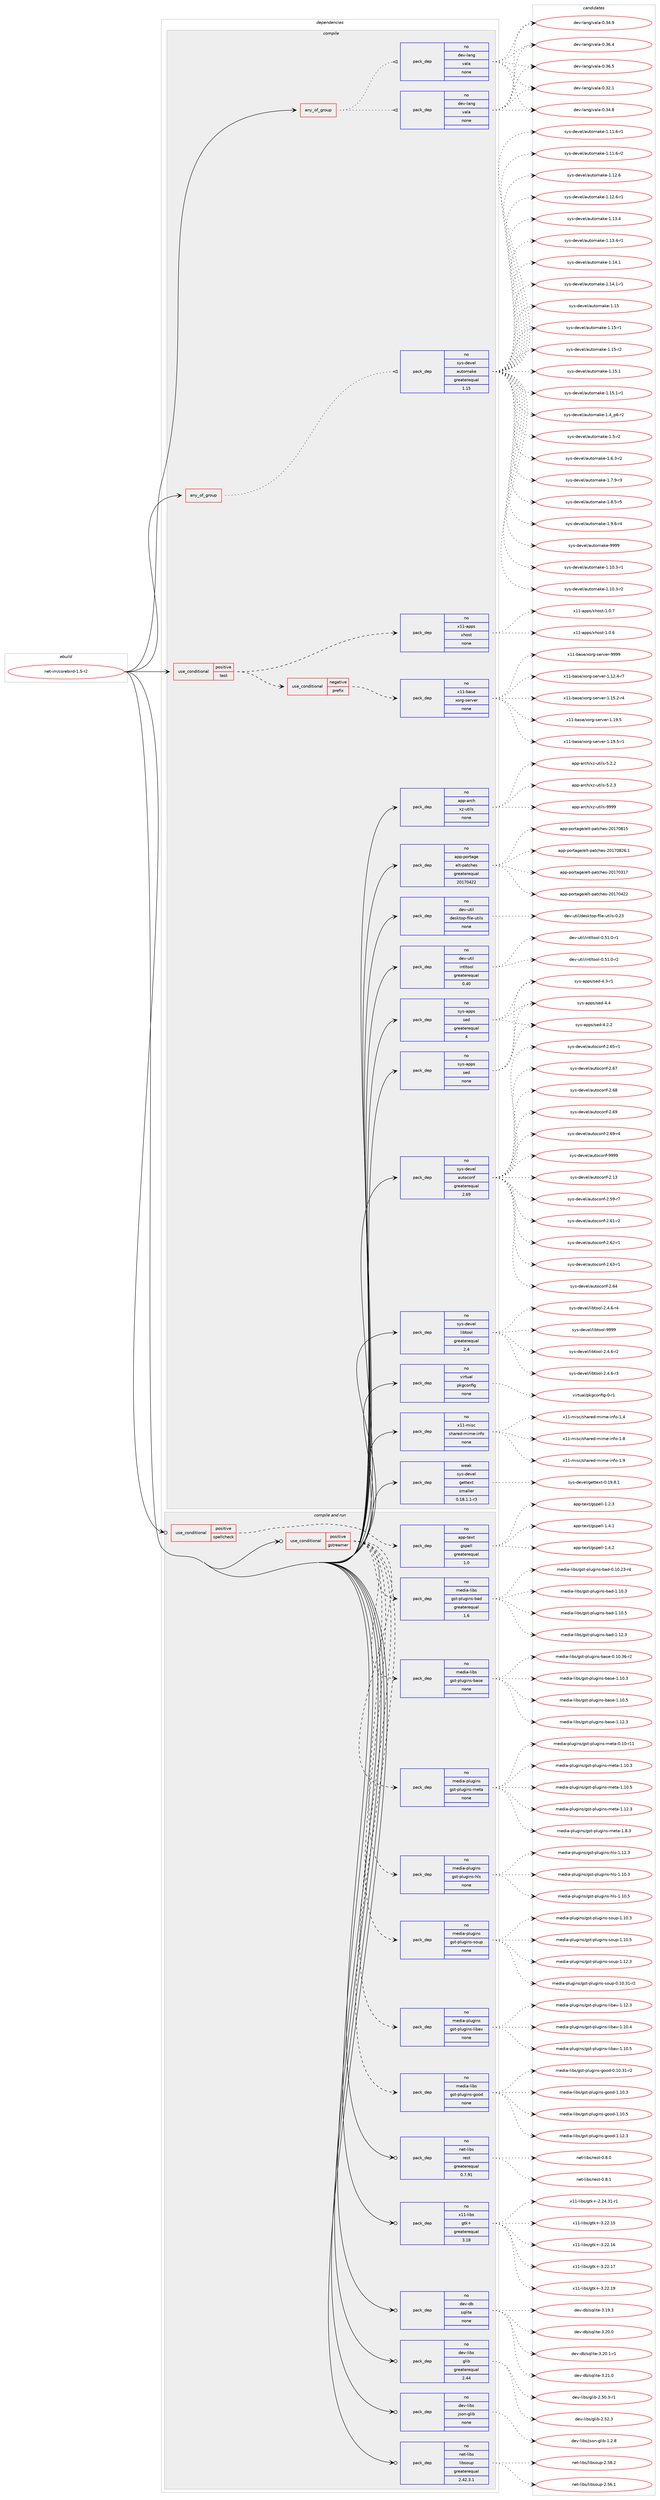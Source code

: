 digraph prolog {

# *************
# Graph options
# *************

newrank=true;
concentrate=true;
compound=true;
graph [rankdir=LR,fontname=Helvetica,fontsize=10,ranksep=1.5];#, ranksep=2.5, nodesep=0.2];
edge  [arrowhead=vee];
node  [fontname=Helvetica,fontsize=10];

# **********
# The ebuild
# **********

subgraph cluster_leftcol {
color=gray;
rank=same;
label=<<i>ebuild</i>>;
id [label="net-im/corebird-1.5-r2", color=red, width=4, href="../net-im/corebird-1.5-r2.svg"];
}

# ****************
# The dependencies
# ****************

subgraph cluster_midcol {
color=gray;
label=<<i>dependencies</i>>;
subgraph cluster_compile {
fillcolor="#eeeeee";
style=filled;
label=<<i>compile</i>>;
subgraph any6647 {
dependency411802 [label=<<TABLE BORDER="0" CELLBORDER="1" CELLSPACING="0" CELLPADDING="4"><TR><TD CELLPADDING="10">any_of_group</TD></TR></TABLE>>, shape=none, color=red];subgraph pack303060 {
dependency411803 [label=<<TABLE BORDER="0" CELLBORDER="1" CELLSPACING="0" CELLPADDING="4" WIDTH="220"><TR><TD ROWSPAN="6" CELLPADDING="30">pack_dep</TD></TR><TR><TD WIDTH="110">no</TD></TR><TR><TD>dev-lang</TD></TR><TR><TD>vala</TD></TR><TR><TD>none</TD></TR><TR><TD></TD></TR></TABLE>>, shape=none, color=blue];
}
dependency411802:e -> dependency411803:w [weight=20,style="dotted",arrowhead="oinv"];
subgraph pack303061 {
dependency411804 [label=<<TABLE BORDER="0" CELLBORDER="1" CELLSPACING="0" CELLPADDING="4" WIDTH="220"><TR><TD ROWSPAN="6" CELLPADDING="30">pack_dep</TD></TR><TR><TD WIDTH="110">no</TD></TR><TR><TD>dev-lang</TD></TR><TR><TD>vala</TD></TR><TR><TD>none</TD></TR><TR><TD></TD></TR></TABLE>>, shape=none, color=blue];
}
dependency411802:e -> dependency411804:w [weight=20,style="dotted",arrowhead="oinv"];
}
id:e -> dependency411802:w [weight=20,style="solid",arrowhead="vee"];
subgraph any6648 {
dependency411805 [label=<<TABLE BORDER="0" CELLBORDER="1" CELLSPACING="0" CELLPADDING="4"><TR><TD CELLPADDING="10">any_of_group</TD></TR></TABLE>>, shape=none, color=red];subgraph pack303062 {
dependency411806 [label=<<TABLE BORDER="0" CELLBORDER="1" CELLSPACING="0" CELLPADDING="4" WIDTH="220"><TR><TD ROWSPAN="6" CELLPADDING="30">pack_dep</TD></TR><TR><TD WIDTH="110">no</TD></TR><TR><TD>sys-devel</TD></TR><TR><TD>automake</TD></TR><TR><TD>greaterequal</TD></TR><TR><TD>1.15</TD></TR></TABLE>>, shape=none, color=blue];
}
dependency411805:e -> dependency411806:w [weight=20,style="dotted",arrowhead="oinv"];
}
id:e -> dependency411805:w [weight=20,style="solid",arrowhead="vee"];
subgraph cond101907 {
dependency411807 [label=<<TABLE BORDER="0" CELLBORDER="1" CELLSPACING="0" CELLPADDING="4"><TR><TD ROWSPAN="3" CELLPADDING="10">use_conditional</TD></TR><TR><TD>positive</TD></TR><TR><TD>test</TD></TR></TABLE>>, shape=none, color=red];
subgraph cond101908 {
dependency411808 [label=<<TABLE BORDER="0" CELLBORDER="1" CELLSPACING="0" CELLPADDING="4"><TR><TD ROWSPAN="3" CELLPADDING="10">use_conditional</TD></TR><TR><TD>negative</TD></TR><TR><TD>prefix</TD></TR></TABLE>>, shape=none, color=red];
subgraph pack303063 {
dependency411809 [label=<<TABLE BORDER="0" CELLBORDER="1" CELLSPACING="0" CELLPADDING="4" WIDTH="220"><TR><TD ROWSPAN="6" CELLPADDING="30">pack_dep</TD></TR><TR><TD WIDTH="110">no</TD></TR><TR><TD>x11-base</TD></TR><TR><TD>xorg-server</TD></TR><TR><TD>none</TD></TR><TR><TD></TD></TR></TABLE>>, shape=none, color=blue];
}
dependency411808:e -> dependency411809:w [weight=20,style="dashed",arrowhead="vee"];
}
dependency411807:e -> dependency411808:w [weight=20,style="dashed",arrowhead="vee"];
subgraph pack303064 {
dependency411810 [label=<<TABLE BORDER="0" CELLBORDER="1" CELLSPACING="0" CELLPADDING="4" WIDTH="220"><TR><TD ROWSPAN="6" CELLPADDING="30">pack_dep</TD></TR><TR><TD WIDTH="110">no</TD></TR><TR><TD>x11-apps</TD></TR><TR><TD>xhost</TD></TR><TR><TD>none</TD></TR><TR><TD></TD></TR></TABLE>>, shape=none, color=blue];
}
dependency411807:e -> dependency411810:w [weight=20,style="dashed",arrowhead="vee"];
}
id:e -> dependency411807:w [weight=20,style="solid",arrowhead="vee"];
subgraph pack303065 {
dependency411811 [label=<<TABLE BORDER="0" CELLBORDER="1" CELLSPACING="0" CELLPADDING="4" WIDTH="220"><TR><TD ROWSPAN="6" CELLPADDING="30">pack_dep</TD></TR><TR><TD WIDTH="110">no</TD></TR><TR><TD>app-arch</TD></TR><TR><TD>xz-utils</TD></TR><TR><TD>none</TD></TR><TR><TD></TD></TR></TABLE>>, shape=none, color=blue];
}
id:e -> dependency411811:w [weight=20,style="solid",arrowhead="vee"];
subgraph pack303066 {
dependency411812 [label=<<TABLE BORDER="0" CELLBORDER="1" CELLSPACING="0" CELLPADDING="4" WIDTH="220"><TR><TD ROWSPAN="6" CELLPADDING="30">pack_dep</TD></TR><TR><TD WIDTH="110">no</TD></TR><TR><TD>app-portage</TD></TR><TR><TD>elt-patches</TD></TR><TR><TD>greaterequal</TD></TR><TR><TD>20170422</TD></TR></TABLE>>, shape=none, color=blue];
}
id:e -> dependency411812:w [weight=20,style="solid",arrowhead="vee"];
subgraph pack303067 {
dependency411813 [label=<<TABLE BORDER="0" CELLBORDER="1" CELLSPACING="0" CELLPADDING="4" WIDTH="220"><TR><TD ROWSPAN="6" CELLPADDING="30">pack_dep</TD></TR><TR><TD WIDTH="110">no</TD></TR><TR><TD>dev-util</TD></TR><TR><TD>desktop-file-utils</TD></TR><TR><TD>none</TD></TR><TR><TD></TD></TR></TABLE>>, shape=none, color=blue];
}
id:e -> dependency411813:w [weight=20,style="solid",arrowhead="vee"];
subgraph pack303068 {
dependency411814 [label=<<TABLE BORDER="0" CELLBORDER="1" CELLSPACING="0" CELLPADDING="4" WIDTH="220"><TR><TD ROWSPAN="6" CELLPADDING="30">pack_dep</TD></TR><TR><TD WIDTH="110">no</TD></TR><TR><TD>dev-util</TD></TR><TR><TD>intltool</TD></TR><TR><TD>greaterequal</TD></TR><TR><TD>0.40</TD></TR></TABLE>>, shape=none, color=blue];
}
id:e -> dependency411814:w [weight=20,style="solid",arrowhead="vee"];
subgraph pack303069 {
dependency411815 [label=<<TABLE BORDER="0" CELLBORDER="1" CELLSPACING="0" CELLPADDING="4" WIDTH="220"><TR><TD ROWSPAN="6" CELLPADDING="30">pack_dep</TD></TR><TR><TD WIDTH="110">no</TD></TR><TR><TD>sys-apps</TD></TR><TR><TD>sed</TD></TR><TR><TD>greaterequal</TD></TR><TR><TD>4</TD></TR></TABLE>>, shape=none, color=blue];
}
id:e -> dependency411815:w [weight=20,style="solid",arrowhead="vee"];
subgraph pack303070 {
dependency411816 [label=<<TABLE BORDER="0" CELLBORDER="1" CELLSPACING="0" CELLPADDING="4" WIDTH="220"><TR><TD ROWSPAN="6" CELLPADDING="30">pack_dep</TD></TR><TR><TD WIDTH="110">no</TD></TR><TR><TD>sys-apps</TD></TR><TR><TD>sed</TD></TR><TR><TD>none</TD></TR><TR><TD></TD></TR></TABLE>>, shape=none, color=blue];
}
id:e -> dependency411816:w [weight=20,style="solid",arrowhead="vee"];
subgraph pack303071 {
dependency411817 [label=<<TABLE BORDER="0" CELLBORDER="1" CELLSPACING="0" CELLPADDING="4" WIDTH="220"><TR><TD ROWSPAN="6" CELLPADDING="30">pack_dep</TD></TR><TR><TD WIDTH="110">no</TD></TR><TR><TD>sys-devel</TD></TR><TR><TD>autoconf</TD></TR><TR><TD>greaterequal</TD></TR><TR><TD>2.69</TD></TR></TABLE>>, shape=none, color=blue];
}
id:e -> dependency411817:w [weight=20,style="solid",arrowhead="vee"];
subgraph pack303072 {
dependency411818 [label=<<TABLE BORDER="0" CELLBORDER="1" CELLSPACING="0" CELLPADDING="4" WIDTH="220"><TR><TD ROWSPAN="6" CELLPADDING="30">pack_dep</TD></TR><TR><TD WIDTH="110">no</TD></TR><TR><TD>sys-devel</TD></TR><TR><TD>libtool</TD></TR><TR><TD>greaterequal</TD></TR><TR><TD>2.4</TD></TR></TABLE>>, shape=none, color=blue];
}
id:e -> dependency411818:w [weight=20,style="solid",arrowhead="vee"];
subgraph pack303073 {
dependency411819 [label=<<TABLE BORDER="0" CELLBORDER="1" CELLSPACING="0" CELLPADDING="4" WIDTH="220"><TR><TD ROWSPAN="6" CELLPADDING="30">pack_dep</TD></TR><TR><TD WIDTH="110">no</TD></TR><TR><TD>virtual</TD></TR><TR><TD>pkgconfig</TD></TR><TR><TD>none</TD></TR><TR><TD></TD></TR></TABLE>>, shape=none, color=blue];
}
id:e -> dependency411819:w [weight=20,style="solid",arrowhead="vee"];
subgraph pack303074 {
dependency411820 [label=<<TABLE BORDER="0" CELLBORDER="1" CELLSPACING="0" CELLPADDING="4" WIDTH="220"><TR><TD ROWSPAN="6" CELLPADDING="30">pack_dep</TD></TR><TR><TD WIDTH="110">no</TD></TR><TR><TD>x11-misc</TD></TR><TR><TD>shared-mime-info</TD></TR><TR><TD>none</TD></TR><TR><TD></TD></TR></TABLE>>, shape=none, color=blue];
}
id:e -> dependency411820:w [weight=20,style="solid",arrowhead="vee"];
subgraph pack303075 {
dependency411821 [label=<<TABLE BORDER="0" CELLBORDER="1" CELLSPACING="0" CELLPADDING="4" WIDTH="220"><TR><TD ROWSPAN="6" CELLPADDING="30">pack_dep</TD></TR><TR><TD WIDTH="110">weak</TD></TR><TR><TD>sys-devel</TD></TR><TR><TD>gettext</TD></TR><TR><TD>smaller</TD></TR><TR><TD>0.18.1.1-r3</TD></TR></TABLE>>, shape=none, color=blue];
}
id:e -> dependency411821:w [weight=20,style="solid",arrowhead="vee"];
}
subgraph cluster_compileandrun {
fillcolor="#eeeeee";
style=filled;
label=<<i>compile and run</i>>;
subgraph cond101909 {
dependency411822 [label=<<TABLE BORDER="0" CELLBORDER="1" CELLSPACING="0" CELLPADDING="4"><TR><TD ROWSPAN="3" CELLPADDING="10">use_conditional</TD></TR><TR><TD>positive</TD></TR><TR><TD>gstreamer</TD></TR></TABLE>>, shape=none, color=red];
subgraph pack303076 {
dependency411823 [label=<<TABLE BORDER="0" CELLBORDER="1" CELLSPACING="0" CELLPADDING="4" WIDTH="220"><TR><TD ROWSPAN="6" CELLPADDING="30">pack_dep</TD></TR><TR><TD WIDTH="110">no</TD></TR><TR><TD>media-plugins</TD></TR><TR><TD>gst-plugins-meta</TD></TR><TR><TD>none</TD></TR><TR><TD></TD></TR></TABLE>>, shape=none, color=blue];
}
dependency411822:e -> dependency411823:w [weight=20,style="dashed",arrowhead="vee"];
subgraph pack303077 {
dependency411824 [label=<<TABLE BORDER="0" CELLBORDER="1" CELLSPACING="0" CELLPADDING="4" WIDTH="220"><TR><TD ROWSPAN="6" CELLPADDING="30">pack_dep</TD></TR><TR><TD WIDTH="110">no</TD></TR><TR><TD>media-libs</TD></TR><TR><TD>gst-plugins-base</TD></TR><TR><TD>none</TD></TR><TR><TD></TD></TR></TABLE>>, shape=none, color=blue];
}
dependency411822:e -> dependency411824:w [weight=20,style="dashed",arrowhead="vee"];
subgraph pack303078 {
dependency411825 [label=<<TABLE BORDER="0" CELLBORDER="1" CELLSPACING="0" CELLPADDING="4" WIDTH="220"><TR><TD ROWSPAN="6" CELLPADDING="30">pack_dep</TD></TR><TR><TD WIDTH="110">no</TD></TR><TR><TD>media-libs</TD></TR><TR><TD>gst-plugins-bad</TD></TR><TR><TD>greaterequal</TD></TR><TR><TD>1.6</TD></TR></TABLE>>, shape=none, color=blue];
}
dependency411822:e -> dependency411825:w [weight=20,style="dashed",arrowhead="vee"];
subgraph pack303079 {
dependency411826 [label=<<TABLE BORDER="0" CELLBORDER="1" CELLSPACING="0" CELLPADDING="4" WIDTH="220"><TR><TD ROWSPAN="6" CELLPADDING="30">pack_dep</TD></TR><TR><TD WIDTH="110">no</TD></TR><TR><TD>media-libs</TD></TR><TR><TD>gst-plugins-good</TD></TR><TR><TD>none</TD></TR><TR><TD></TD></TR></TABLE>>, shape=none, color=blue];
}
dependency411822:e -> dependency411826:w [weight=20,style="dashed",arrowhead="vee"];
subgraph pack303080 {
dependency411827 [label=<<TABLE BORDER="0" CELLBORDER="1" CELLSPACING="0" CELLPADDING="4" WIDTH="220"><TR><TD ROWSPAN="6" CELLPADDING="30">pack_dep</TD></TR><TR><TD WIDTH="110">no</TD></TR><TR><TD>media-plugins</TD></TR><TR><TD>gst-plugins-libav</TD></TR><TR><TD>none</TD></TR><TR><TD></TD></TR></TABLE>>, shape=none, color=blue];
}
dependency411822:e -> dependency411827:w [weight=20,style="dashed",arrowhead="vee"];
subgraph pack303081 {
dependency411828 [label=<<TABLE BORDER="0" CELLBORDER="1" CELLSPACING="0" CELLPADDING="4" WIDTH="220"><TR><TD ROWSPAN="6" CELLPADDING="30">pack_dep</TD></TR><TR><TD WIDTH="110">no</TD></TR><TR><TD>media-plugins</TD></TR><TR><TD>gst-plugins-soup</TD></TR><TR><TD>none</TD></TR><TR><TD></TD></TR></TABLE>>, shape=none, color=blue];
}
dependency411822:e -> dependency411828:w [weight=20,style="dashed",arrowhead="vee"];
subgraph pack303082 {
dependency411829 [label=<<TABLE BORDER="0" CELLBORDER="1" CELLSPACING="0" CELLPADDING="4" WIDTH="220"><TR><TD ROWSPAN="6" CELLPADDING="30">pack_dep</TD></TR><TR><TD WIDTH="110">no</TD></TR><TR><TD>media-plugins</TD></TR><TR><TD>gst-plugins-hls</TD></TR><TR><TD>none</TD></TR><TR><TD></TD></TR></TABLE>>, shape=none, color=blue];
}
dependency411822:e -> dependency411829:w [weight=20,style="dashed",arrowhead="vee"];
}
id:e -> dependency411822:w [weight=20,style="solid",arrowhead="odotvee"];
subgraph cond101910 {
dependency411830 [label=<<TABLE BORDER="0" CELLBORDER="1" CELLSPACING="0" CELLPADDING="4"><TR><TD ROWSPAN="3" CELLPADDING="10">use_conditional</TD></TR><TR><TD>positive</TD></TR><TR><TD>spellcheck</TD></TR></TABLE>>, shape=none, color=red];
subgraph pack303083 {
dependency411831 [label=<<TABLE BORDER="0" CELLBORDER="1" CELLSPACING="0" CELLPADDING="4" WIDTH="220"><TR><TD ROWSPAN="6" CELLPADDING="30">pack_dep</TD></TR><TR><TD WIDTH="110">no</TD></TR><TR><TD>app-text</TD></TR><TR><TD>gspell</TD></TR><TR><TD>greaterequal</TD></TR><TR><TD>1.0</TD></TR></TABLE>>, shape=none, color=blue];
}
dependency411830:e -> dependency411831:w [weight=20,style="dashed",arrowhead="vee"];
}
id:e -> dependency411830:w [weight=20,style="solid",arrowhead="odotvee"];
subgraph pack303084 {
dependency411832 [label=<<TABLE BORDER="0" CELLBORDER="1" CELLSPACING="0" CELLPADDING="4" WIDTH="220"><TR><TD ROWSPAN="6" CELLPADDING="30">pack_dep</TD></TR><TR><TD WIDTH="110">no</TD></TR><TR><TD>dev-db</TD></TR><TR><TD>sqlite</TD></TR><TR><TD>none</TD></TR><TR><TD></TD></TR></TABLE>>, shape=none, color=blue];
}
id:e -> dependency411832:w [weight=20,style="solid",arrowhead="odotvee"];
subgraph pack303085 {
dependency411833 [label=<<TABLE BORDER="0" CELLBORDER="1" CELLSPACING="0" CELLPADDING="4" WIDTH="220"><TR><TD ROWSPAN="6" CELLPADDING="30">pack_dep</TD></TR><TR><TD WIDTH="110">no</TD></TR><TR><TD>dev-libs</TD></TR><TR><TD>glib</TD></TR><TR><TD>greaterequal</TD></TR><TR><TD>2.44</TD></TR></TABLE>>, shape=none, color=blue];
}
id:e -> dependency411833:w [weight=20,style="solid",arrowhead="odotvee"];
subgraph pack303086 {
dependency411834 [label=<<TABLE BORDER="0" CELLBORDER="1" CELLSPACING="0" CELLPADDING="4" WIDTH="220"><TR><TD ROWSPAN="6" CELLPADDING="30">pack_dep</TD></TR><TR><TD WIDTH="110">no</TD></TR><TR><TD>dev-libs</TD></TR><TR><TD>json-glib</TD></TR><TR><TD>none</TD></TR><TR><TD></TD></TR></TABLE>>, shape=none, color=blue];
}
id:e -> dependency411834:w [weight=20,style="solid",arrowhead="odotvee"];
subgraph pack303087 {
dependency411835 [label=<<TABLE BORDER="0" CELLBORDER="1" CELLSPACING="0" CELLPADDING="4" WIDTH="220"><TR><TD ROWSPAN="6" CELLPADDING="30">pack_dep</TD></TR><TR><TD WIDTH="110">no</TD></TR><TR><TD>net-libs</TD></TR><TR><TD>libsoup</TD></TR><TR><TD>greaterequal</TD></TR><TR><TD>2.42.3.1</TD></TR></TABLE>>, shape=none, color=blue];
}
id:e -> dependency411835:w [weight=20,style="solid",arrowhead="odotvee"];
subgraph pack303088 {
dependency411836 [label=<<TABLE BORDER="0" CELLBORDER="1" CELLSPACING="0" CELLPADDING="4" WIDTH="220"><TR><TD ROWSPAN="6" CELLPADDING="30">pack_dep</TD></TR><TR><TD WIDTH="110">no</TD></TR><TR><TD>net-libs</TD></TR><TR><TD>rest</TD></TR><TR><TD>greaterequal</TD></TR><TR><TD>0.7.91</TD></TR></TABLE>>, shape=none, color=blue];
}
id:e -> dependency411836:w [weight=20,style="solid",arrowhead="odotvee"];
subgraph pack303089 {
dependency411837 [label=<<TABLE BORDER="0" CELLBORDER="1" CELLSPACING="0" CELLPADDING="4" WIDTH="220"><TR><TD ROWSPAN="6" CELLPADDING="30">pack_dep</TD></TR><TR><TD WIDTH="110">no</TD></TR><TR><TD>x11-libs</TD></TR><TR><TD>gtk+</TD></TR><TR><TD>greaterequal</TD></TR><TR><TD>3.18</TD></TR></TABLE>>, shape=none, color=blue];
}
id:e -> dependency411837:w [weight=20,style="solid",arrowhead="odotvee"];
}
subgraph cluster_run {
fillcolor="#eeeeee";
style=filled;
label=<<i>run</i>>;
}
}

# **************
# The candidates
# **************

subgraph cluster_choices {
rank=same;
color=gray;
label=<<i>candidates</i>>;

subgraph choice303060 {
color=black;
nodesep=1;
choice100101118451089711010347118971089745484651504649 [label="dev-lang/vala-0.32.1", color=red, width=4,href="../dev-lang/vala-0.32.1.svg"];
choice100101118451089711010347118971089745484651524656 [label="dev-lang/vala-0.34.8", color=red, width=4,href="../dev-lang/vala-0.34.8.svg"];
choice100101118451089711010347118971089745484651524657 [label="dev-lang/vala-0.34.9", color=red, width=4,href="../dev-lang/vala-0.34.9.svg"];
choice100101118451089711010347118971089745484651544652 [label="dev-lang/vala-0.36.4", color=red, width=4,href="../dev-lang/vala-0.36.4.svg"];
choice100101118451089711010347118971089745484651544653 [label="dev-lang/vala-0.36.5", color=red, width=4,href="../dev-lang/vala-0.36.5.svg"];
dependency411803:e -> choice100101118451089711010347118971089745484651504649:w [style=dotted,weight="100"];
dependency411803:e -> choice100101118451089711010347118971089745484651524656:w [style=dotted,weight="100"];
dependency411803:e -> choice100101118451089711010347118971089745484651524657:w [style=dotted,weight="100"];
dependency411803:e -> choice100101118451089711010347118971089745484651544652:w [style=dotted,weight="100"];
dependency411803:e -> choice100101118451089711010347118971089745484651544653:w [style=dotted,weight="100"];
}
subgraph choice303061 {
color=black;
nodesep=1;
choice100101118451089711010347118971089745484651504649 [label="dev-lang/vala-0.32.1", color=red, width=4,href="../dev-lang/vala-0.32.1.svg"];
choice100101118451089711010347118971089745484651524656 [label="dev-lang/vala-0.34.8", color=red, width=4,href="../dev-lang/vala-0.34.8.svg"];
choice100101118451089711010347118971089745484651524657 [label="dev-lang/vala-0.34.9", color=red, width=4,href="../dev-lang/vala-0.34.9.svg"];
choice100101118451089711010347118971089745484651544652 [label="dev-lang/vala-0.36.4", color=red, width=4,href="../dev-lang/vala-0.36.4.svg"];
choice100101118451089711010347118971089745484651544653 [label="dev-lang/vala-0.36.5", color=red, width=4,href="../dev-lang/vala-0.36.5.svg"];
dependency411804:e -> choice100101118451089711010347118971089745484651504649:w [style=dotted,weight="100"];
dependency411804:e -> choice100101118451089711010347118971089745484651524656:w [style=dotted,weight="100"];
dependency411804:e -> choice100101118451089711010347118971089745484651524657:w [style=dotted,weight="100"];
dependency411804:e -> choice100101118451089711010347118971089745484651544652:w [style=dotted,weight="100"];
dependency411804:e -> choice100101118451089711010347118971089745484651544653:w [style=dotted,weight="100"];
}
subgraph choice303062 {
color=black;
nodesep=1;
choice11512111545100101118101108479711711611110997107101454946494846514511449 [label="sys-devel/automake-1.10.3-r1", color=red, width=4,href="../sys-devel/automake-1.10.3-r1.svg"];
choice11512111545100101118101108479711711611110997107101454946494846514511450 [label="sys-devel/automake-1.10.3-r2", color=red, width=4,href="../sys-devel/automake-1.10.3-r2.svg"];
choice11512111545100101118101108479711711611110997107101454946494946544511449 [label="sys-devel/automake-1.11.6-r1", color=red, width=4,href="../sys-devel/automake-1.11.6-r1.svg"];
choice11512111545100101118101108479711711611110997107101454946494946544511450 [label="sys-devel/automake-1.11.6-r2", color=red, width=4,href="../sys-devel/automake-1.11.6-r2.svg"];
choice1151211154510010111810110847971171161111099710710145494649504654 [label="sys-devel/automake-1.12.6", color=red, width=4,href="../sys-devel/automake-1.12.6.svg"];
choice11512111545100101118101108479711711611110997107101454946495046544511449 [label="sys-devel/automake-1.12.6-r1", color=red, width=4,href="../sys-devel/automake-1.12.6-r1.svg"];
choice1151211154510010111810110847971171161111099710710145494649514652 [label="sys-devel/automake-1.13.4", color=red, width=4,href="../sys-devel/automake-1.13.4.svg"];
choice11512111545100101118101108479711711611110997107101454946495146524511449 [label="sys-devel/automake-1.13.4-r1", color=red, width=4,href="../sys-devel/automake-1.13.4-r1.svg"];
choice1151211154510010111810110847971171161111099710710145494649524649 [label="sys-devel/automake-1.14.1", color=red, width=4,href="../sys-devel/automake-1.14.1.svg"];
choice11512111545100101118101108479711711611110997107101454946495246494511449 [label="sys-devel/automake-1.14.1-r1", color=red, width=4,href="../sys-devel/automake-1.14.1-r1.svg"];
choice115121115451001011181011084797117116111109971071014549464953 [label="sys-devel/automake-1.15", color=red, width=4,href="../sys-devel/automake-1.15.svg"];
choice1151211154510010111810110847971171161111099710710145494649534511449 [label="sys-devel/automake-1.15-r1", color=red, width=4,href="../sys-devel/automake-1.15-r1.svg"];
choice1151211154510010111810110847971171161111099710710145494649534511450 [label="sys-devel/automake-1.15-r2", color=red, width=4,href="../sys-devel/automake-1.15-r2.svg"];
choice1151211154510010111810110847971171161111099710710145494649534649 [label="sys-devel/automake-1.15.1", color=red, width=4,href="../sys-devel/automake-1.15.1.svg"];
choice11512111545100101118101108479711711611110997107101454946495346494511449 [label="sys-devel/automake-1.15.1-r1", color=red, width=4,href="../sys-devel/automake-1.15.1-r1.svg"];
choice115121115451001011181011084797117116111109971071014549465295112544511450 [label="sys-devel/automake-1.4_p6-r2", color=red, width=4,href="../sys-devel/automake-1.4_p6-r2.svg"];
choice11512111545100101118101108479711711611110997107101454946534511450 [label="sys-devel/automake-1.5-r2", color=red, width=4,href="../sys-devel/automake-1.5-r2.svg"];
choice115121115451001011181011084797117116111109971071014549465446514511450 [label="sys-devel/automake-1.6.3-r2", color=red, width=4,href="../sys-devel/automake-1.6.3-r2.svg"];
choice115121115451001011181011084797117116111109971071014549465546574511451 [label="sys-devel/automake-1.7.9-r3", color=red, width=4,href="../sys-devel/automake-1.7.9-r3.svg"];
choice115121115451001011181011084797117116111109971071014549465646534511453 [label="sys-devel/automake-1.8.5-r5", color=red, width=4,href="../sys-devel/automake-1.8.5-r5.svg"];
choice115121115451001011181011084797117116111109971071014549465746544511452 [label="sys-devel/automake-1.9.6-r4", color=red, width=4,href="../sys-devel/automake-1.9.6-r4.svg"];
choice115121115451001011181011084797117116111109971071014557575757 [label="sys-devel/automake-9999", color=red, width=4,href="../sys-devel/automake-9999.svg"];
dependency411806:e -> choice11512111545100101118101108479711711611110997107101454946494846514511449:w [style=dotted,weight="100"];
dependency411806:e -> choice11512111545100101118101108479711711611110997107101454946494846514511450:w [style=dotted,weight="100"];
dependency411806:e -> choice11512111545100101118101108479711711611110997107101454946494946544511449:w [style=dotted,weight="100"];
dependency411806:e -> choice11512111545100101118101108479711711611110997107101454946494946544511450:w [style=dotted,weight="100"];
dependency411806:e -> choice1151211154510010111810110847971171161111099710710145494649504654:w [style=dotted,weight="100"];
dependency411806:e -> choice11512111545100101118101108479711711611110997107101454946495046544511449:w [style=dotted,weight="100"];
dependency411806:e -> choice1151211154510010111810110847971171161111099710710145494649514652:w [style=dotted,weight="100"];
dependency411806:e -> choice11512111545100101118101108479711711611110997107101454946495146524511449:w [style=dotted,weight="100"];
dependency411806:e -> choice1151211154510010111810110847971171161111099710710145494649524649:w [style=dotted,weight="100"];
dependency411806:e -> choice11512111545100101118101108479711711611110997107101454946495246494511449:w [style=dotted,weight="100"];
dependency411806:e -> choice115121115451001011181011084797117116111109971071014549464953:w [style=dotted,weight="100"];
dependency411806:e -> choice1151211154510010111810110847971171161111099710710145494649534511449:w [style=dotted,weight="100"];
dependency411806:e -> choice1151211154510010111810110847971171161111099710710145494649534511450:w [style=dotted,weight="100"];
dependency411806:e -> choice1151211154510010111810110847971171161111099710710145494649534649:w [style=dotted,weight="100"];
dependency411806:e -> choice11512111545100101118101108479711711611110997107101454946495346494511449:w [style=dotted,weight="100"];
dependency411806:e -> choice115121115451001011181011084797117116111109971071014549465295112544511450:w [style=dotted,weight="100"];
dependency411806:e -> choice11512111545100101118101108479711711611110997107101454946534511450:w [style=dotted,weight="100"];
dependency411806:e -> choice115121115451001011181011084797117116111109971071014549465446514511450:w [style=dotted,weight="100"];
dependency411806:e -> choice115121115451001011181011084797117116111109971071014549465546574511451:w [style=dotted,weight="100"];
dependency411806:e -> choice115121115451001011181011084797117116111109971071014549465646534511453:w [style=dotted,weight="100"];
dependency411806:e -> choice115121115451001011181011084797117116111109971071014549465746544511452:w [style=dotted,weight="100"];
dependency411806:e -> choice115121115451001011181011084797117116111109971071014557575757:w [style=dotted,weight="100"];
}
subgraph choice303063 {
color=black;
nodesep=1;
choice12049494598971151014712011111410345115101114118101114454946495046524511455 [label="x11-base/xorg-server-1.12.4-r7", color=red, width=4,href="../x11-base/xorg-server-1.12.4-r7.svg"];
choice12049494598971151014712011111410345115101114118101114454946495346504511452 [label="x11-base/xorg-server-1.15.2-r4", color=red, width=4,href="../x11-base/xorg-server-1.15.2-r4.svg"];
choice1204949459897115101471201111141034511510111411810111445494649574653 [label="x11-base/xorg-server-1.19.5", color=red, width=4,href="../x11-base/xorg-server-1.19.5.svg"];
choice12049494598971151014712011111410345115101114118101114454946495746534511449 [label="x11-base/xorg-server-1.19.5-r1", color=red, width=4,href="../x11-base/xorg-server-1.19.5-r1.svg"];
choice120494945989711510147120111114103451151011141181011144557575757 [label="x11-base/xorg-server-9999", color=red, width=4,href="../x11-base/xorg-server-9999.svg"];
dependency411809:e -> choice12049494598971151014712011111410345115101114118101114454946495046524511455:w [style=dotted,weight="100"];
dependency411809:e -> choice12049494598971151014712011111410345115101114118101114454946495346504511452:w [style=dotted,weight="100"];
dependency411809:e -> choice1204949459897115101471201111141034511510111411810111445494649574653:w [style=dotted,weight="100"];
dependency411809:e -> choice12049494598971151014712011111410345115101114118101114454946495746534511449:w [style=dotted,weight="100"];
dependency411809:e -> choice120494945989711510147120111114103451151011141181011144557575757:w [style=dotted,weight="100"];
}
subgraph choice303064 {
color=black;
nodesep=1;
choice1204949459711211211547120104111115116454946484654 [label="x11-apps/xhost-1.0.6", color=red, width=4,href="../x11-apps/xhost-1.0.6.svg"];
choice1204949459711211211547120104111115116454946484655 [label="x11-apps/xhost-1.0.7", color=red, width=4,href="../x11-apps/xhost-1.0.7.svg"];
dependency411810:e -> choice1204949459711211211547120104111115116454946484654:w [style=dotted,weight="100"];
dependency411810:e -> choice1204949459711211211547120104111115116454946484655:w [style=dotted,weight="100"];
}
subgraph choice303065 {
color=black;
nodesep=1;
choice971121124597114991044712012245117116105108115455346504650 [label="app-arch/xz-utils-5.2.2", color=red, width=4,href="../app-arch/xz-utils-5.2.2.svg"];
choice971121124597114991044712012245117116105108115455346504651 [label="app-arch/xz-utils-5.2.3", color=red, width=4,href="../app-arch/xz-utils-5.2.3.svg"];
choice9711211245971149910447120122451171161051081154557575757 [label="app-arch/xz-utils-9999", color=red, width=4,href="../app-arch/xz-utils-9999.svg"];
dependency411811:e -> choice971121124597114991044712012245117116105108115455346504650:w [style=dotted,weight="100"];
dependency411811:e -> choice971121124597114991044712012245117116105108115455346504651:w [style=dotted,weight="100"];
dependency411811:e -> choice9711211245971149910447120122451171161051081154557575757:w [style=dotted,weight="100"];
}
subgraph choice303066 {
color=black;
nodesep=1;
choice97112112451121111141169710310147101108116451129711699104101115455048495548514955 [label="app-portage/elt-patches-20170317", color=red, width=4,href="../app-portage/elt-patches-20170317.svg"];
choice97112112451121111141169710310147101108116451129711699104101115455048495548525050 [label="app-portage/elt-patches-20170422", color=red, width=4,href="../app-portage/elt-patches-20170422.svg"];
choice97112112451121111141169710310147101108116451129711699104101115455048495548564953 [label="app-portage/elt-patches-20170815", color=red, width=4,href="../app-portage/elt-patches-20170815.svg"];
choice971121124511211111411697103101471011081164511297116991041011154550484955485650544649 [label="app-portage/elt-patches-20170826.1", color=red, width=4,href="../app-portage/elt-patches-20170826.1.svg"];
dependency411812:e -> choice97112112451121111141169710310147101108116451129711699104101115455048495548514955:w [style=dotted,weight="100"];
dependency411812:e -> choice97112112451121111141169710310147101108116451129711699104101115455048495548525050:w [style=dotted,weight="100"];
dependency411812:e -> choice97112112451121111141169710310147101108116451129711699104101115455048495548564953:w [style=dotted,weight="100"];
dependency411812:e -> choice971121124511211111411697103101471011081164511297116991041011154550484955485650544649:w [style=dotted,weight="100"];
}
subgraph choice303067 {
color=black;
nodesep=1;
choice100101118451171161051084710010111510711611111245102105108101451171161051081154548465051 [label="dev-util/desktop-file-utils-0.23", color=red, width=4,href="../dev-util/desktop-file-utils-0.23.svg"];
dependency411813:e -> choice100101118451171161051084710010111510711611111245102105108101451171161051081154548465051:w [style=dotted,weight="100"];
}
subgraph choice303068 {
color=black;
nodesep=1;
choice1001011184511711610510847105110116108116111111108454846534946484511449 [label="dev-util/intltool-0.51.0-r1", color=red, width=4,href="../dev-util/intltool-0.51.0-r1.svg"];
choice1001011184511711610510847105110116108116111111108454846534946484511450 [label="dev-util/intltool-0.51.0-r2", color=red, width=4,href="../dev-util/intltool-0.51.0-r2.svg"];
dependency411814:e -> choice1001011184511711610510847105110116108116111111108454846534946484511449:w [style=dotted,weight="100"];
dependency411814:e -> choice1001011184511711610510847105110116108116111111108454846534946484511450:w [style=dotted,weight="100"];
}
subgraph choice303069 {
color=black;
nodesep=1;
choice115121115459711211211547115101100455246504650 [label="sys-apps/sed-4.2.2", color=red, width=4,href="../sys-apps/sed-4.2.2.svg"];
choice115121115459711211211547115101100455246514511449 [label="sys-apps/sed-4.3-r1", color=red, width=4,href="../sys-apps/sed-4.3-r1.svg"];
choice11512111545971121121154711510110045524652 [label="sys-apps/sed-4.4", color=red, width=4,href="../sys-apps/sed-4.4.svg"];
dependency411815:e -> choice115121115459711211211547115101100455246504650:w [style=dotted,weight="100"];
dependency411815:e -> choice115121115459711211211547115101100455246514511449:w [style=dotted,weight="100"];
dependency411815:e -> choice11512111545971121121154711510110045524652:w [style=dotted,weight="100"];
}
subgraph choice303070 {
color=black;
nodesep=1;
choice115121115459711211211547115101100455246504650 [label="sys-apps/sed-4.2.2", color=red, width=4,href="../sys-apps/sed-4.2.2.svg"];
choice115121115459711211211547115101100455246514511449 [label="sys-apps/sed-4.3-r1", color=red, width=4,href="../sys-apps/sed-4.3-r1.svg"];
choice11512111545971121121154711510110045524652 [label="sys-apps/sed-4.4", color=red, width=4,href="../sys-apps/sed-4.4.svg"];
dependency411816:e -> choice115121115459711211211547115101100455246504650:w [style=dotted,weight="100"];
dependency411816:e -> choice115121115459711211211547115101100455246514511449:w [style=dotted,weight="100"];
dependency411816:e -> choice11512111545971121121154711510110045524652:w [style=dotted,weight="100"];
}
subgraph choice303071 {
color=black;
nodesep=1;
choice115121115451001011181011084797117116111991111101024550464951 [label="sys-devel/autoconf-2.13", color=red, width=4,href="../sys-devel/autoconf-2.13.svg"];
choice1151211154510010111810110847971171161119911111010245504653574511455 [label="sys-devel/autoconf-2.59-r7", color=red, width=4,href="../sys-devel/autoconf-2.59-r7.svg"];
choice1151211154510010111810110847971171161119911111010245504654494511450 [label="sys-devel/autoconf-2.61-r2", color=red, width=4,href="../sys-devel/autoconf-2.61-r2.svg"];
choice1151211154510010111810110847971171161119911111010245504654504511449 [label="sys-devel/autoconf-2.62-r1", color=red, width=4,href="../sys-devel/autoconf-2.62-r1.svg"];
choice1151211154510010111810110847971171161119911111010245504654514511449 [label="sys-devel/autoconf-2.63-r1", color=red, width=4,href="../sys-devel/autoconf-2.63-r1.svg"];
choice115121115451001011181011084797117116111991111101024550465452 [label="sys-devel/autoconf-2.64", color=red, width=4,href="../sys-devel/autoconf-2.64.svg"];
choice1151211154510010111810110847971171161119911111010245504654534511449 [label="sys-devel/autoconf-2.65-r1", color=red, width=4,href="../sys-devel/autoconf-2.65-r1.svg"];
choice115121115451001011181011084797117116111991111101024550465455 [label="sys-devel/autoconf-2.67", color=red, width=4,href="../sys-devel/autoconf-2.67.svg"];
choice115121115451001011181011084797117116111991111101024550465456 [label="sys-devel/autoconf-2.68", color=red, width=4,href="../sys-devel/autoconf-2.68.svg"];
choice115121115451001011181011084797117116111991111101024550465457 [label="sys-devel/autoconf-2.69", color=red, width=4,href="../sys-devel/autoconf-2.69.svg"];
choice1151211154510010111810110847971171161119911111010245504654574511452 [label="sys-devel/autoconf-2.69-r4", color=red, width=4,href="../sys-devel/autoconf-2.69-r4.svg"];
choice115121115451001011181011084797117116111991111101024557575757 [label="sys-devel/autoconf-9999", color=red, width=4,href="../sys-devel/autoconf-9999.svg"];
dependency411817:e -> choice115121115451001011181011084797117116111991111101024550464951:w [style=dotted,weight="100"];
dependency411817:e -> choice1151211154510010111810110847971171161119911111010245504653574511455:w [style=dotted,weight="100"];
dependency411817:e -> choice1151211154510010111810110847971171161119911111010245504654494511450:w [style=dotted,weight="100"];
dependency411817:e -> choice1151211154510010111810110847971171161119911111010245504654504511449:w [style=dotted,weight="100"];
dependency411817:e -> choice1151211154510010111810110847971171161119911111010245504654514511449:w [style=dotted,weight="100"];
dependency411817:e -> choice115121115451001011181011084797117116111991111101024550465452:w [style=dotted,weight="100"];
dependency411817:e -> choice1151211154510010111810110847971171161119911111010245504654534511449:w [style=dotted,weight="100"];
dependency411817:e -> choice115121115451001011181011084797117116111991111101024550465455:w [style=dotted,weight="100"];
dependency411817:e -> choice115121115451001011181011084797117116111991111101024550465456:w [style=dotted,weight="100"];
dependency411817:e -> choice115121115451001011181011084797117116111991111101024550465457:w [style=dotted,weight="100"];
dependency411817:e -> choice1151211154510010111810110847971171161119911111010245504654574511452:w [style=dotted,weight="100"];
dependency411817:e -> choice115121115451001011181011084797117116111991111101024557575757:w [style=dotted,weight="100"];
}
subgraph choice303072 {
color=black;
nodesep=1;
choice1151211154510010111810110847108105981161111111084550465246544511450 [label="sys-devel/libtool-2.4.6-r2", color=red, width=4,href="../sys-devel/libtool-2.4.6-r2.svg"];
choice1151211154510010111810110847108105981161111111084550465246544511451 [label="sys-devel/libtool-2.4.6-r3", color=red, width=4,href="../sys-devel/libtool-2.4.6-r3.svg"];
choice1151211154510010111810110847108105981161111111084550465246544511452 [label="sys-devel/libtool-2.4.6-r4", color=red, width=4,href="../sys-devel/libtool-2.4.6-r4.svg"];
choice1151211154510010111810110847108105981161111111084557575757 [label="sys-devel/libtool-9999", color=red, width=4,href="../sys-devel/libtool-9999.svg"];
dependency411818:e -> choice1151211154510010111810110847108105981161111111084550465246544511450:w [style=dotted,weight="100"];
dependency411818:e -> choice1151211154510010111810110847108105981161111111084550465246544511451:w [style=dotted,weight="100"];
dependency411818:e -> choice1151211154510010111810110847108105981161111111084550465246544511452:w [style=dotted,weight="100"];
dependency411818:e -> choice1151211154510010111810110847108105981161111111084557575757:w [style=dotted,weight="100"];
}
subgraph choice303073 {
color=black;
nodesep=1;
choice11810511411611797108471121071039911111010210510345484511449 [label="virtual/pkgconfig-0-r1", color=red, width=4,href="../virtual/pkgconfig-0-r1.svg"];
dependency411819:e -> choice11810511411611797108471121071039911111010210510345484511449:w [style=dotted,weight="100"];
}
subgraph choice303074 {
color=black;
nodesep=1;
choice120494945109105115994711510497114101100451091051091014510511010211145494652 [label="x11-misc/shared-mime-info-1.4", color=red, width=4,href="../x11-misc/shared-mime-info-1.4.svg"];
choice120494945109105115994711510497114101100451091051091014510511010211145494656 [label="x11-misc/shared-mime-info-1.8", color=red, width=4,href="../x11-misc/shared-mime-info-1.8.svg"];
choice120494945109105115994711510497114101100451091051091014510511010211145494657 [label="x11-misc/shared-mime-info-1.9", color=red, width=4,href="../x11-misc/shared-mime-info-1.9.svg"];
dependency411820:e -> choice120494945109105115994711510497114101100451091051091014510511010211145494652:w [style=dotted,weight="100"];
dependency411820:e -> choice120494945109105115994711510497114101100451091051091014510511010211145494656:w [style=dotted,weight="100"];
dependency411820:e -> choice120494945109105115994711510497114101100451091051091014510511010211145494657:w [style=dotted,weight="100"];
}
subgraph choice303075 {
color=black;
nodesep=1;
choice1151211154510010111810110847103101116116101120116454846495746564649 [label="sys-devel/gettext-0.19.8.1", color=red, width=4,href="../sys-devel/gettext-0.19.8.1.svg"];
dependency411821:e -> choice1151211154510010111810110847103101116116101120116454846495746564649:w [style=dotted,weight="100"];
}
subgraph choice303076 {
color=black;
nodesep=1;
choice1091011001059745112108117103105110115471031151164511210811710310511011545109101116974548464948451144949 [label="media-plugins/gst-plugins-meta-0.10-r11", color=red, width=4,href="../media-plugins/gst-plugins-meta-0.10-r11.svg"];
choice10910110010597451121081171031051101154710311511645112108117103105110115451091011169745494649484651 [label="media-plugins/gst-plugins-meta-1.10.3", color=red, width=4,href="../media-plugins/gst-plugins-meta-1.10.3.svg"];
choice10910110010597451121081171031051101154710311511645112108117103105110115451091011169745494649484653 [label="media-plugins/gst-plugins-meta-1.10.5", color=red, width=4,href="../media-plugins/gst-plugins-meta-1.10.5.svg"];
choice10910110010597451121081171031051101154710311511645112108117103105110115451091011169745494649504651 [label="media-plugins/gst-plugins-meta-1.12.3", color=red, width=4,href="../media-plugins/gst-plugins-meta-1.12.3.svg"];
choice109101100105974511210811710310511011547103115116451121081171031051101154510910111697454946564651 [label="media-plugins/gst-plugins-meta-1.8.3", color=red, width=4,href="../media-plugins/gst-plugins-meta-1.8.3.svg"];
dependency411823:e -> choice1091011001059745112108117103105110115471031151164511210811710310511011545109101116974548464948451144949:w [style=dotted,weight="100"];
dependency411823:e -> choice10910110010597451121081171031051101154710311511645112108117103105110115451091011169745494649484651:w [style=dotted,weight="100"];
dependency411823:e -> choice10910110010597451121081171031051101154710311511645112108117103105110115451091011169745494649484653:w [style=dotted,weight="100"];
dependency411823:e -> choice10910110010597451121081171031051101154710311511645112108117103105110115451091011169745494649504651:w [style=dotted,weight="100"];
dependency411823:e -> choice109101100105974511210811710310511011547103115116451121081171031051101154510910111697454946564651:w [style=dotted,weight="100"];
}
subgraph choice303077 {
color=black;
nodesep=1;
choice109101100105974510810598115471031151164511210811710310511011545989711510145484649484651544511450 [label="media-libs/gst-plugins-base-0.10.36-r2", color=red, width=4,href="../media-libs/gst-plugins-base-0.10.36-r2.svg"];
choice109101100105974510810598115471031151164511210811710310511011545989711510145494649484651 [label="media-libs/gst-plugins-base-1.10.3", color=red, width=4,href="../media-libs/gst-plugins-base-1.10.3.svg"];
choice109101100105974510810598115471031151164511210811710310511011545989711510145494649484653 [label="media-libs/gst-plugins-base-1.10.5", color=red, width=4,href="../media-libs/gst-plugins-base-1.10.5.svg"];
choice109101100105974510810598115471031151164511210811710310511011545989711510145494649504651 [label="media-libs/gst-plugins-base-1.12.3", color=red, width=4,href="../media-libs/gst-plugins-base-1.12.3.svg"];
dependency411824:e -> choice109101100105974510810598115471031151164511210811710310511011545989711510145484649484651544511450:w [style=dotted,weight="100"];
dependency411824:e -> choice109101100105974510810598115471031151164511210811710310511011545989711510145494649484651:w [style=dotted,weight="100"];
dependency411824:e -> choice109101100105974510810598115471031151164511210811710310511011545989711510145494649484653:w [style=dotted,weight="100"];
dependency411824:e -> choice109101100105974510810598115471031151164511210811710310511011545989711510145494649504651:w [style=dotted,weight="100"];
}
subgraph choice303078 {
color=black;
nodesep=1;
choice109101100105974510810598115471031151164511210811710310511011545989710045484649484650514511452 [label="media-libs/gst-plugins-bad-0.10.23-r4", color=red, width=4,href="../media-libs/gst-plugins-bad-0.10.23-r4.svg"];
choice109101100105974510810598115471031151164511210811710310511011545989710045494649484651 [label="media-libs/gst-plugins-bad-1.10.3", color=red, width=4,href="../media-libs/gst-plugins-bad-1.10.3.svg"];
choice109101100105974510810598115471031151164511210811710310511011545989710045494649484653 [label="media-libs/gst-plugins-bad-1.10.5", color=red, width=4,href="../media-libs/gst-plugins-bad-1.10.5.svg"];
choice109101100105974510810598115471031151164511210811710310511011545989710045494649504651 [label="media-libs/gst-plugins-bad-1.12.3", color=red, width=4,href="../media-libs/gst-plugins-bad-1.12.3.svg"];
dependency411825:e -> choice109101100105974510810598115471031151164511210811710310511011545989710045484649484650514511452:w [style=dotted,weight="100"];
dependency411825:e -> choice109101100105974510810598115471031151164511210811710310511011545989710045494649484651:w [style=dotted,weight="100"];
dependency411825:e -> choice109101100105974510810598115471031151164511210811710310511011545989710045494649484653:w [style=dotted,weight="100"];
dependency411825:e -> choice109101100105974510810598115471031151164511210811710310511011545989710045494649504651:w [style=dotted,weight="100"];
}
subgraph choice303079 {
color=black;
nodesep=1;
choice10910110010597451081059811547103115116451121081171031051101154510311111110045484649484651494511450 [label="media-libs/gst-plugins-good-0.10.31-r2", color=red, width=4,href="../media-libs/gst-plugins-good-0.10.31-r2.svg"];
choice10910110010597451081059811547103115116451121081171031051101154510311111110045494649484651 [label="media-libs/gst-plugins-good-1.10.3", color=red, width=4,href="../media-libs/gst-plugins-good-1.10.3.svg"];
choice10910110010597451081059811547103115116451121081171031051101154510311111110045494649484653 [label="media-libs/gst-plugins-good-1.10.5", color=red, width=4,href="../media-libs/gst-plugins-good-1.10.5.svg"];
choice10910110010597451081059811547103115116451121081171031051101154510311111110045494649504651 [label="media-libs/gst-plugins-good-1.12.3", color=red, width=4,href="../media-libs/gst-plugins-good-1.12.3.svg"];
dependency411826:e -> choice10910110010597451081059811547103115116451121081171031051101154510311111110045484649484651494511450:w [style=dotted,weight="100"];
dependency411826:e -> choice10910110010597451081059811547103115116451121081171031051101154510311111110045494649484651:w [style=dotted,weight="100"];
dependency411826:e -> choice10910110010597451081059811547103115116451121081171031051101154510311111110045494649484653:w [style=dotted,weight="100"];
dependency411826:e -> choice10910110010597451081059811547103115116451121081171031051101154510311111110045494649504651:w [style=dotted,weight="100"];
}
subgraph choice303080 {
color=black;
nodesep=1;
choice1091011001059745112108117103105110115471031151164511210811710310511011545108105989711845494649484652 [label="media-plugins/gst-plugins-libav-1.10.4", color=red, width=4,href="../media-plugins/gst-plugins-libav-1.10.4.svg"];
choice1091011001059745112108117103105110115471031151164511210811710310511011545108105989711845494649484653 [label="media-plugins/gst-plugins-libav-1.10.5", color=red, width=4,href="../media-plugins/gst-plugins-libav-1.10.5.svg"];
choice1091011001059745112108117103105110115471031151164511210811710310511011545108105989711845494649504651 [label="media-plugins/gst-plugins-libav-1.12.3", color=red, width=4,href="../media-plugins/gst-plugins-libav-1.12.3.svg"];
dependency411827:e -> choice1091011001059745112108117103105110115471031151164511210811710310511011545108105989711845494649484652:w [style=dotted,weight="100"];
dependency411827:e -> choice1091011001059745112108117103105110115471031151164511210811710310511011545108105989711845494649484653:w [style=dotted,weight="100"];
dependency411827:e -> choice1091011001059745112108117103105110115471031151164511210811710310511011545108105989711845494649504651:w [style=dotted,weight="100"];
}
subgraph choice303081 {
color=black;
nodesep=1;
choice109101100105974511210811710310511011547103115116451121081171031051101154511511111711245484649484651494511450 [label="media-plugins/gst-plugins-soup-0.10.31-r2", color=red, width=4,href="../media-plugins/gst-plugins-soup-0.10.31-r2.svg"];
choice109101100105974511210811710310511011547103115116451121081171031051101154511511111711245494649484651 [label="media-plugins/gst-plugins-soup-1.10.3", color=red, width=4,href="../media-plugins/gst-plugins-soup-1.10.3.svg"];
choice109101100105974511210811710310511011547103115116451121081171031051101154511511111711245494649484653 [label="media-plugins/gst-plugins-soup-1.10.5", color=red, width=4,href="../media-plugins/gst-plugins-soup-1.10.5.svg"];
choice109101100105974511210811710310511011547103115116451121081171031051101154511511111711245494649504651 [label="media-plugins/gst-plugins-soup-1.12.3", color=red, width=4,href="../media-plugins/gst-plugins-soup-1.12.3.svg"];
dependency411828:e -> choice109101100105974511210811710310511011547103115116451121081171031051101154511511111711245484649484651494511450:w [style=dotted,weight="100"];
dependency411828:e -> choice109101100105974511210811710310511011547103115116451121081171031051101154511511111711245494649484651:w [style=dotted,weight="100"];
dependency411828:e -> choice109101100105974511210811710310511011547103115116451121081171031051101154511511111711245494649484653:w [style=dotted,weight="100"];
dependency411828:e -> choice109101100105974511210811710310511011547103115116451121081171031051101154511511111711245494649504651:w [style=dotted,weight="100"];
}
subgraph choice303082 {
color=black;
nodesep=1;
choice109101100105974511210811710310511011547103115116451121081171031051101154510410811545494649484651 [label="media-plugins/gst-plugins-hls-1.10.3", color=red, width=4,href="../media-plugins/gst-plugins-hls-1.10.3.svg"];
choice109101100105974511210811710310511011547103115116451121081171031051101154510410811545494649484653 [label="media-plugins/gst-plugins-hls-1.10.5", color=red, width=4,href="../media-plugins/gst-plugins-hls-1.10.5.svg"];
choice109101100105974511210811710310511011547103115116451121081171031051101154510410811545494649504651 [label="media-plugins/gst-plugins-hls-1.12.3", color=red, width=4,href="../media-plugins/gst-plugins-hls-1.12.3.svg"];
dependency411829:e -> choice109101100105974511210811710310511011547103115116451121081171031051101154510410811545494649484651:w [style=dotted,weight="100"];
dependency411829:e -> choice109101100105974511210811710310511011547103115116451121081171031051101154510410811545494649484653:w [style=dotted,weight="100"];
dependency411829:e -> choice109101100105974511210811710310511011547103115116451121081171031051101154510410811545494649504651:w [style=dotted,weight="100"];
}
subgraph choice303083 {
color=black;
nodesep=1;
choice971121124511610112011647103115112101108108454946504651 [label="app-text/gspell-1.2.3", color=red, width=4,href="../app-text/gspell-1.2.3.svg"];
choice971121124511610112011647103115112101108108454946524649 [label="app-text/gspell-1.4.1", color=red, width=4,href="../app-text/gspell-1.4.1.svg"];
choice971121124511610112011647103115112101108108454946524650 [label="app-text/gspell-1.4.2", color=red, width=4,href="../app-text/gspell-1.4.2.svg"];
dependency411831:e -> choice971121124511610112011647103115112101108108454946504651:w [style=dotted,weight="100"];
dependency411831:e -> choice971121124511610112011647103115112101108108454946524649:w [style=dotted,weight="100"];
dependency411831:e -> choice971121124511610112011647103115112101108108454946524650:w [style=dotted,weight="100"];
}
subgraph choice303084 {
color=black;
nodesep=1;
choice10010111845100984711511310810511610145514649574651 [label="dev-db/sqlite-3.19.3", color=red, width=4,href="../dev-db/sqlite-3.19.3.svg"];
choice10010111845100984711511310810511610145514650484648 [label="dev-db/sqlite-3.20.0", color=red, width=4,href="../dev-db/sqlite-3.20.0.svg"];
choice100101118451009847115113108105116101455146504846494511449 [label="dev-db/sqlite-3.20.1-r1", color=red, width=4,href="../dev-db/sqlite-3.20.1-r1.svg"];
choice10010111845100984711511310810511610145514650494648 [label="dev-db/sqlite-3.21.0", color=red, width=4,href="../dev-db/sqlite-3.21.0.svg"];
dependency411832:e -> choice10010111845100984711511310810511610145514649574651:w [style=dotted,weight="100"];
dependency411832:e -> choice10010111845100984711511310810511610145514650484648:w [style=dotted,weight="100"];
dependency411832:e -> choice100101118451009847115113108105116101455146504846494511449:w [style=dotted,weight="100"];
dependency411832:e -> choice10010111845100984711511310810511610145514650494648:w [style=dotted,weight="100"];
}
subgraph choice303085 {
color=black;
nodesep=1;
choice10010111845108105981154710310810598455046534846514511449 [label="dev-libs/glib-2.50.3-r1", color=red, width=4,href="../dev-libs/glib-2.50.3-r1.svg"];
choice1001011184510810598115471031081059845504653504651 [label="dev-libs/glib-2.52.3", color=red, width=4,href="../dev-libs/glib-2.52.3.svg"];
dependency411833:e -> choice10010111845108105981154710310810598455046534846514511449:w [style=dotted,weight="100"];
dependency411833:e -> choice1001011184510810598115471031081059845504653504651:w [style=dotted,weight="100"];
}
subgraph choice303086 {
color=black;
nodesep=1;
choice1001011184510810598115471061151111104510310810598454946504656 [label="dev-libs/json-glib-1.2.8", color=red, width=4,href="../dev-libs/json-glib-1.2.8.svg"];
dependency411834:e -> choice1001011184510810598115471061151111104510310810598454946504656:w [style=dotted,weight="100"];
}
subgraph choice303087 {
color=black;
nodesep=1;
choice1101011164510810598115471081059811511111711245504653544649 [label="net-libs/libsoup-2.56.1", color=red, width=4,href="../net-libs/libsoup-2.56.1.svg"];
choice1101011164510810598115471081059811511111711245504653564650 [label="net-libs/libsoup-2.58.2", color=red, width=4,href="../net-libs/libsoup-2.58.2.svg"];
dependency411835:e -> choice1101011164510810598115471081059811511111711245504653544649:w [style=dotted,weight="100"];
dependency411835:e -> choice1101011164510810598115471081059811511111711245504653564650:w [style=dotted,weight="100"];
}
subgraph choice303088 {
color=black;
nodesep=1;
choice110101116451081059811547114101115116454846564648 [label="net-libs/rest-0.8.0", color=red, width=4,href="../net-libs/rest-0.8.0.svg"];
choice110101116451081059811547114101115116454846564649 [label="net-libs/rest-0.8.1", color=red, width=4,href="../net-libs/rest-0.8.1.svg"];
dependency411836:e -> choice110101116451081059811547114101115116454846564648:w [style=dotted,weight="100"];
dependency411836:e -> choice110101116451081059811547114101115116454846564649:w [style=dotted,weight="100"];
}
subgraph choice303089 {
color=black;
nodesep=1;
choice12049494510810598115471031161074345504650524651494511449 [label="x11-libs/gtk+-2.24.31-r1", color=red, width=4,href="../x11-libs/gtk+-2.24.31-r1.svg"];
choice1204949451081059811547103116107434551465050464953 [label="x11-libs/gtk+-3.22.15", color=red, width=4,href="../x11-libs/gtk+-3.22.15.svg"];
choice1204949451081059811547103116107434551465050464954 [label="x11-libs/gtk+-3.22.16", color=red, width=4,href="../x11-libs/gtk+-3.22.16.svg"];
choice1204949451081059811547103116107434551465050464955 [label="x11-libs/gtk+-3.22.17", color=red, width=4,href="../x11-libs/gtk+-3.22.17.svg"];
choice1204949451081059811547103116107434551465050464957 [label="x11-libs/gtk+-3.22.19", color=red, width=4,href="../x11-libs/gtk+-3.22.19.svg"];
dependency411837:e -> choice12049494510810598115471031161074345504650524651494511449:w [style=dotted,weight="100"];
dependency411837:e -> choice1204949451081059811547103116107434551465050464953:w [style=dotted,weight="100"];
dependency411837:e -> choice1204949451081059811547103116107434551465050464954:w [style=dotted,weight="100"];
dependency411837:e -> choice1204949451081059811547103116107434551465050464955:w [style=dotted,weight="100"];
dependency411837:e -> choice1204949451081059811547103116107434551465050464957:w [style=dotted,weight="100"];
}
}

}
